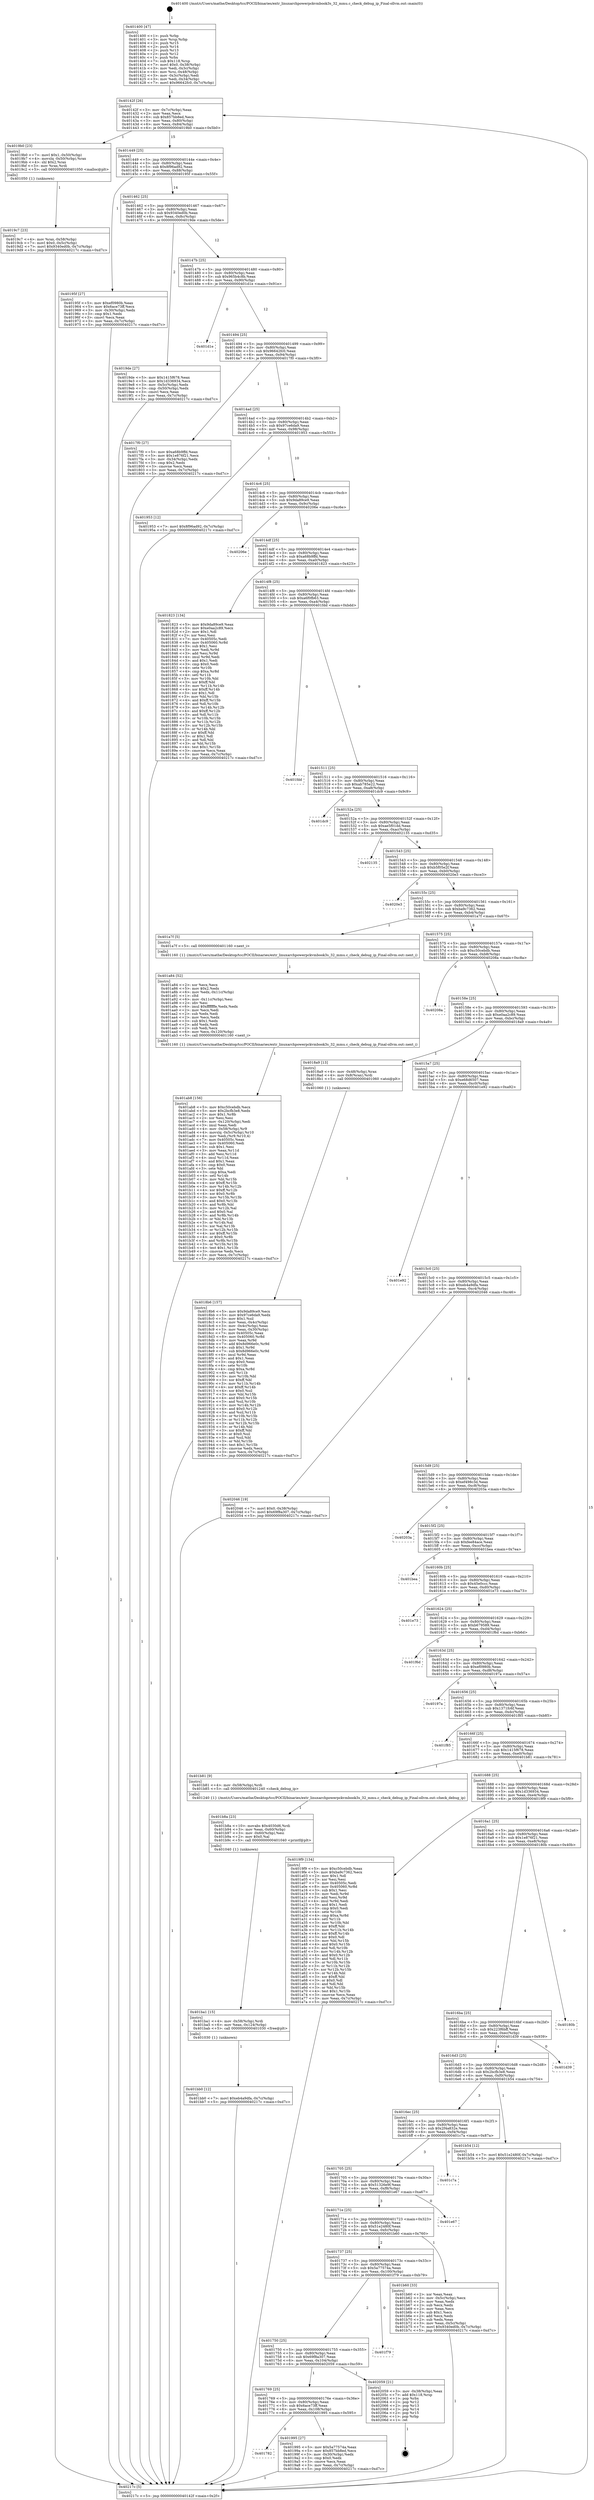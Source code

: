 digraph "0x401400" {
  label = "0x401400 (/mnt/c/Users/mathe/Desktop/tcc/POCII/binaries/extr_linuxarchpowerpckvmbook3s_32_mmu.c_check_debug_ip_Final-ollvm.out::main(0))"
  labelloc = "t"
  node[shape=record]

  Entry [label="",width=0.3,height=0.3,shape=circle,fillcolor=black,style=filled]
  "0x40142f" [label="{
     0x40142f [26]\l
     | [instrs]\l
     &nbsp;&nbsp;0x40142f \<+3\>: mov -0x7c(%rbp),%eax\l
     &nbsp;&nbsp;0x401432 \<+2\>: mov %eax,%ecx\l
     &nbsp;&nbsp;0x401434 \<+6\>: sub $0x857bb8ed,%ecx\l
     &nbsp;&nbsp;0x40143a \<+3\>: mov %eax,-0x80(%rbp)\l
     &nbsp;&nbsp;0x40143d \<+6\>: mov %ecx,-0x84(%rbp)\l
     &nbsp;&nbsp;0x401443 \<+6\>: je 00000000004019b0 \<main+0x5b0\>\l
  }"]
  "0x4019b0" [label="{
     0x4019b0 [23]\l
     | [instrs]\l
     &nbsp;&nbsp;0x4019b0 \<+7\>: movl $0x1,-0x50(%rbp)\l
     &nbsp;&nbsp;0x4019b7 \<+4\>: movslq -0x50(%rbp),%rax\l
     &nbsp;&nbsp;0x4019bb \<+4\>: shl $0x2,%rax\l
     &nbsp;&nbsp;0x4019bf \<+3\>: mov %rax,%rdi\l
     &nbsp;&nbsp;0x4019c2 \<+5\>: call 0000000000401050 \<malloc@plt\>\l
     | [calls]\l
     &nbsp;&nbsp;0x401050 \{1\} (unknown)\l
  }"]
  "0x401449" [label="{
     0x401449 [25]\l
     | [instrs]\l
     &nbsp;&nbsp;0x401449 \<+5\>: jmp 000000000040144e \<main+0x4e\>\l
     &nbsp;&nbsp;0x40144e \<+3\>: mov -0x80(%rbp),%eax\l
     &nbsp;&nbsp;0x401451 \<+5\>: sub $0x8f96ad92,%eax\l
     &nbsp;&nbsp;0x401456 \<+6\>: mov %eax,-0x88(%rbp)\l
     &nbsp;&nbsp;0x40145c \<+6\>: je 000000000040195f \<main+0x55f\>\l
  }"]
  Exit [label="",width=0.3,height=0.3,shape=circle,fillcolor=black,style=filled,peripheries=2]
  "0x40195f" [label="{
     0x40195f [27]\l
     | [instrs]\l
     &nbsp;&nbsp;0x40195f \<+5\>: mov $0xef0980b,%eax\l
     &nbsp;&nbsp;0x401964 \<+5\>: mov $0x6ace73ff,%ecx\l
     &nbsp;&nbsp;0x401969 \<+3\>: mov -0x30(%rbp),%edx\l
     &nbsp;&nbsp;0x40196c \<+3\>: cmp $0x1,%edx\l
     &nbsp;&nbsp;0x40196f \<+3\>: cmovl %ecx,%eax\l
     &nbsp;&nbsp;0x401972 \<+3\>: mov %eax,-0x7c(%rbp)\l
     &nbsp;&nbsp;0x401975 \<+5\>: jmp 000000000040217c \<main+0xd7c\>\l
  }"]
  "0x401462" [label="{
     0x401462 [25]\l
     | [instrs]\l
     &nbsp;&nbsp;0x401462 \<+5\>: jmp 0000000000401467 \<main+0x67\>\l
     &nbsp;&nbsp;0x401467 \<+3\>: mov -0x80(%rbp),%eax\l
     &nbsp;&nbsp;0x40146a \<+5\>: sub $0x9340ed0b,%eax\l
     &nbsp;&nbsp;0x40146f \<+6\>: mov %eax,-0x8c(%rbp)\l
     &nbsp;&nbsp;0x401475 \<+6\>: je 00000000004019de \<main+0x5de\>\l
  }"]
  "0x401bb0" [label="{
     0x401bb0 [12]\l
     | [instrs]\l
     &nbsp;&nbsp;0x401bb0 \<+7\>: movl $0xeb4a9dfa,-0x7c(%rbp)\l
     &nbsp;&nbsp;0x401bb7 \<+5\>: jmp 000000000040217c \<main+0xd7c\>\l
  }"]
  "0x4019de" [label="{
     0x4019de [27]\l
     | [instrs]\l
     &nbsp;&nbsp;0x4019de \<+5\>: mov $0x1415f678,%eax\l
     &nbsp;&nbsp;0x4019e3 \<+5\>: mov $0x1d336934,%ecx\l
     &nbsp;&nbsp;0x4019e8 \<+3\>: mov -0x5c(%rbp),%edx\l
     &nbsp;&nbsp;0x4019eb \<+3\>: cmp -0x50(%rbp),%edx\l
     &nbsp;&nbsp;0x4019ee \<+3\>: cmovl %ecx,%eax\l
     &nbsp;&nbsp;0x4019f1 \<+3\>: mov %eax,-0x7c(%rbp)\l
     &nbsp;&nbsp;0x4019f4 \<+5\>: jmp 000000000040217c \<main+0xd7c\>\l
  }"]
  "0x40147b" [label="{
     0x40147b [25]\l
     | [instrs]\l
     &nbsp;&nbsp;0x40147b \<+5\>: jmp 0000000000401480 \<main+0x80\>\l
     &nbsp;&nbsp;0x401480 \<+3\>: mov -0x80(%rbp),%eax\l
     &nbsp;&nbsp;0x401483 \<+5\>: sub $0x965b4c8b,%eax\l
     &nbsp;&nbsp;0x401488 \<+6\>: mov %eax,-0x90(%rbp)\l
     &nbsp;&nbsp;0x40148e \<+6\>: je 0000000000401d1e \<main+0x91e\>\l
  }"]
  "0x401ba1" [label="{
     0x401ba1 [15]\l
     | [instrs]\l
     &nbsp;&nbsp;0x401ba1 \<+4\>: mov -0x58(%rbp),%rdi\l
     &nbsp;&nbsp;0x401ba5 \<+6\>: mov %eax,-0x124(%rbp)\l
     &nbsp;&nbsp;0x401bab \<+5\>: call 0000000000401030 \<free@plt\>\l
     | [calls]\l
     &nbsp;&nbsp;0x401030 \{1\} (unknown)\l
  }"]
  "0x401d1e" [label="{
     0x401d1e\l
  }", style=dashed]
  "0x401494" [label="{
     0x401494 [25]\l
     | [instrs]\l
     &nbsp;&nbsp;0x401494 \<+5\>: jmp 0000000000401499 \<main+0x99\>\l
     &nbsp;&nbsp;0x401499 \<+3\>: mov -0x80(%rbp),%eax\l
     &nbsp;&nbsp;0x40149c \<+5\>: sub $0x96642fc0,%eax\l
     &nbsp;&nbsp;0x4014a1 \<+6\>: mov %eax,-0x94(%rbp)\l
     &nbsp;&nbsp;0x4014a7 \<+6\>: je 00000000004017f0 \<main+0x3f0\>\l
  }"]
  "0x401b8a" [label="{
     0x401b8a [23]\l
     | [instrs]\l
     &nbsp;&nbsp;0x401b8a \<+10\>: movabs $0x4030d6,%rdi\l
     &nbsp;&nbsp;0x401b94 \<+3\>: mov %eax,-0x60(%rbp)\l
     &nbsp;&nbsp;0x401b97 \<+3\>: mov -0x60(%rbp),%esi\l
     &nbsp;&nbsp;0x401b9a \<+2\>: mov $0x0,%al\l
     &nbsp;&nbsp;0x401b9c \<+5\>: call 0000000000401040 \<printf@plt\>\l
     | [calls]\l
     &nbsp;&nbsp;0x401040 \{1\} (unknown)\l
  }"]
  "0x4017f0" [label="{
     0x4017f0 [27]\l
     | [instrs]\l
     &nbsp;&nbsp;0x4017f0 \<+5\>: mov $0xa68b9ffd,%eax\l
     &nbsp;&nbsp;0x4017f5 \<+5\>: mov $0x1e876f21,%ecx\l
     &nbsp;&nbsp;0x4017fa \<+3\>: mov -0x34(%rbp),%edx\l
     &nbsp;&nbsp;0x4017fd \<+3\>: cmp $0x2,%edx\l
     &nbsp;&nbsp;0x401800 \<+3\>: cmovne %ecx,%eax\l
     &nbsp;&nbsp;0x401803 \<+3\>: mov %eax,-0x7c(%rbp)\l
     &nbsp;&nbsp;0x401806 \<+5\>: jmp 000000000040217c \<main+0xd7c\>\l
  }"]
  "0x4014ad" [label="{
     0x4014ad [25]\l
     | [instrs]\l
     &nbsp;&nbsp;0x4014ad \<+5\>: jmp 00000000004014b2 \<main+0xb2\>\l
     &nbsp;&nbsp;0x4014b2 \<+3\>: mov -0x80(%rbp),%eax\l
     &nbsp;&nbsp;0x4014b5 \<+5\>: sub $0x97ce6da9,%eax\l
     &nbsp;&nbsp;0x4014ba \<+6\>: mov %eax,-0x98(%rbp)\l
     &nbsp;&nbsp;0x4014c0 \<+6\>: je 0000000000401953 \<main+0x553\>\l
  }"]
  "0x40217c" [label="{
     0x40217c [5]\l
     | [instrs]\l
     &nbsp;&nbsp;0x40217c \<+5\>: jmp 000000000040142f \<main+0x2f\>\l
  }"]
  "0x401400" [label="{
     0x401400 [47]\l
     | [instrs]\l
     &nbsp;&nbsp;0x401400 \<+1\>: push %rbp\l
     &nbsp;&nbsp;0x401401 \<+3\>: mov %rsp,%rbp\l
     &nbsp;&nbsp;0x401404 \<+2\>: push %r15\l
     &nbsp;&nbsp;0x401406 \<+2\>: push %r14\l
     &nbsp;&nbsp;0x401408 \<+2\>: push %r13\l
     &nbsp;&nbsp;0x40140a \<+2\>: push %r12\l
     &nbsp;&nbsp;0x40140c \<+1\>: push %rbx\l
     &nbsp;&nbsp;0x40140d \<+7\>: sub $0x118,%rsp\l
     &nbsp;&nbsp;0x401414 \<+7\>: movl $0x0,-0x38(%rbp)\l
     &nbsp;&nbsp;0x40141b \<+3\>: mov %edi,-0x3c(%rbp)\l
     &nbsp;&nbsp;0x40141e \<+4\>: mov %rsi,-0x48(%rbp)\l
     &nbsp;&nbsp;0x401422 \<+3\>: mov -0x3c(%rbp),%edi\l
     &nbsp;&nbsp;0x401425 \<+3\>: mov %edi,-0x34(%rbp)\l
     &nbsp;&nbsp;0x401428 \<+7\>: movl $0x96642fc0,-0x7c(%rbp)\l
  }"]
  "0x401ab8" [label="{
     0x401ab8 [156]\l
     | [instrs]\l
     &nbsp;&nbsp;0x401ab8 \<+5\>: mov $0xc50cebdb,%ecx\l
     &nbsp;&nbsp;0x401abd \<+5\>: mov $0x2bcfb3e8,%edx\l
     &nbsp;&nbsp;0x401ac2 \<+3\>: mov $0x1,%r8b\l
     &nbsp;&nbsp;0x401ac5 \<+2\>: xor %esi,%esi\l
     &nbsp;&nbsp;0x401ac7 \<+6\>: mov -0x120(%rbp),%edi\l
     &nbsp;&nbsp;0x401acd \<+3\>: imul %eax,%edi\l
     &nbsp;&nbsp;0x401ad0 \<+4\>: mov -0x58(%rbp),%r9\l
     &nbsp;&nbsp;0x401ad4 \<+4\>: movslq -0x5c(%rbp),%r10\l
     &nbsp;&nbsp;0x401ad8 \<+4\>: mov %edi,(%r9,%r10,4)\l
     &nbsp;&nbsp;0x401adc \<+7\>: mov 0x40505c,%eax\l
     &nbsp;&nbsp;0x401ae3 \<+7\>: mov 0x405060,%edi\l
     &nbsp;&nbsp;0x401aea \<+3\>: sub $0x1,%esi\l
     &nbsp;&nbsp;0x401aed \<+3\>: mov %eax,%r11d\l
     &nbsp;&nbsp;0x401af0 \<+3\>: add %esi,%r11d\l
     &nbsp;&nbsp;0x401af3 \<+4\>: imul %r11d,%eax\l
     &nbsp;&nbsp;0x401af7 \<+3\>: and $0x1,%eax\l
     &nbsp;&nbsp;0x401afa \<+3\>: cmp $0x0,%eax\l
     &nbsp;&nbsp;0x401afd \<+3\>: sete %bl\l
     &nbsp;&nbsp;0x401b00 \<+3\>: cmp $0xa,%edi\l
     &nbsp;&nbsp;0x401b03 \<+4\>: setl %r14b\l
     &nbsp;&nbsp;0x401b07 \<+3\>: mov %bl,%r15b\l
     &nbsp;&nbsp;0x401b0a \<+4\>: xor $0xff,%r15b\l
     &nbsp;&nbsp;0x401b0e \<+3\>: mov %r14b,%r12b\l
     &nbsp;&nbsp;0x401b11 \<+4\>: xor $0xff,%r12b\l
     &nbsp;&nbsp;0x401b15 \<+4\>: xor $0x0,%r8b\l
     &nbsp;&nbsp;0x401b19 \<+3\>: mov %r15b,%r13b\l
     &nbsp;&nbsp;0x401b1c \<+4\>: and $0x0,%r13b\l
     &nbsp;&nbsp;0x401b20 \<+3\>: and %r8b,%bl\l
     &nbsp;&nbsp;0x401b23 \<+3\>: mov %r12b,%al\l
     &nbsp;&nbsp;0x401b26 \<+2\>: and $0x0,%al\l
     &nbsp;&nbsp;0x401b28 \<+3\>: and %r8b,%r14b\l
     &nbsp;&nbsp;0x401b2b \<+3\>: or %bl,%r13b\l
     &nbsp;&nbsp;0x401b2e \<+3\>: or %r14b,%al\l
     &nbsp;&nbsp;0x401b31 \<+3\>: xor %al,%r13b\l
     &nbsp;&nbsp;0x401b34 \<+3\>: or %r12b,%r15b\l
     &nbsp;&nbsp;0x401b37 \<+4\>: xor $0xff,%r15b\l
     &nbsp;&nbsp;0x401b3b \<+4\>: or $0x0,%r8b\l
     &nbsp;&nbsp;0x401b3f \<+3\>: and %r8b,%r15b\l
     &nbsp;&nbsp;0x401b42 \<+3\>: or %r15b,%r13b\l
     &nbsp;&nbsp;0x401b45 \<+4\>: test $0x1,%r13b\l
     &nbsp;&nbsp;0x401b49 \<+3\>: cmovne %edx,%ecx\l
     &nbsp;&nbsp;0x401b4c \<+3\>: mov %ecx,-0x7c(%rbp)\l
     &nbsp;&nbsp;0x401b4f \<+5\>: jmp 000000000040217c \<main+0xd7c\>\l
  }"]
  "0x401953" [label="{
     0x401953 [12]\l
     | [instrs]\l
     &nbsp;&nbsp;0x401953 \<+7\>: movl $0x8f96ad92,-0x7c(%rbp)\l
     &nbsp;&nbsp;0x40195a \<+5\>: jmp 000000000040217c \<main+0xd7c\>\l
  }"]
  "0x4014c6" [label="{
     0x4014c6 [25]\l
     | [instrs]\l
     &nbsp;&nbsp;0x4014c6 \<+5\>: jmp 00000000004014cb \<main+0xcb\>\l
     &nbsp;&nbsp;0x4014cb \<+3\>: mov -0x80(%rbp),%eax\l
     &nbsp;&nbsp;0x4014ce \<+5\>: sub $0x9da89ce9,%eax\l
     &nbsp;&nbsp;0x4014d3 \<+6\>: mov %eax,-0x9c(%rbp)\l
     &nbsp;&nbsp;0x4014d9 \<+6\>: je 000000000040206e \<main+0xc6e\>\l
  }"]
  "0x401a84" [label="{
     0x401a84 [52]\l
     | [instrs]\l
     &nbsp;&nbsp;0x401a84 \<+2\>: xor %ecx,%ecx\l
     &nbsp;&nbsp;0x401a86 \<+5\>: mov $0x2,%edx\l
     &nbsp;&nbsp;0x401a8b \<+6\>: mov %edx,-0x11c(%rbp)\l
     &nbsp;&nbsp;0x401a91 \<+1\>: cltd\l
     &nbsp;&nbsp;0x401a92 \<+6\>: mov -0x11c(%rbp),%esi\l
     &nbsp;&nbsp;0x401a98 \<+2\>: idiv %esi\l
     &nbsp;&nbsp;0x401a9a \<+6\>: imul $0xfffffffe,%edx,%edx\l
     &nbsp;&nbsp;0x401aa0 \<+2\>: mov %ecx,%edi\l
     &nbsp;&nbsp;0x401aa2 \<+2\>: sub %edx,%edi\l
     &nbsp;&nbsp;0x401aa4 \<+2\>: mov %ecx,%edx\l
     &nbsp;&nbsp;0x401aa6 \<+3\>: sub $0x1,%edx\l
     &nbsp;&nbsp;0x401aa9 \<+2\>: add %edx,%edi\l
     &nbsp;&nbsp;0x401aab \<+2\>: sub %edi,%ecx\l
     &nbsp;&nbsp;0x401aad \<+6\>: mov %ecx,-0x120(%rbp)\l
     &nbsp;&nbsp;0x401ab3 \<+5\>: call 0000000000401160 \<next_i\>\l
     | [calls]\l
     &nbsp;&nbsp;0x401160 \{1\} (/mnt/c/Users/mathe/Desktop/tcc/POCII/binaries/extr_linuxarchpowerpckvmbook3s_32_mmu.c_check_debug_ip_Final-ollvm.out::next_i)\l
  }"]
  "0x40206e" [label="{
     0x40206e\l
  }", style=dashed]
  "0x4014df" [label="{
     0x4014df [25]\l
     | [instrs]\l
     &nbsp;&nbsp;0x4014df \<+5\>: jmp 00000000004014e4 \<main+0xe4\>\l
     &nbsp;&nbsp;0x4014e4 \<+3\>: mov -0x80(%rbp),%eax\l
     &nbsp;&nbsp;0x4014e7 \<+5\>: sub $0xa68b9ffd,%eax\l
     &nbsp;&nbsp;0x4014ec \<+6\>: mov %eax,-0xa0(%rbp)\l
     &nbsp;&nbsp;0x4014f2 \<+6\>: je 0000000000401823 \<main+0x423\>\l
  }"]
  "0x4019c7" [label="{
     0x4019c7 [23]\l
     | [instrs]\l
     &nbsp;&nbsp;0x4019c7 \<+4\>: mov %rax,-0x58(%rbp)\l
     &nbsp;&nbsp;0x4019cb \<+7\>: movl $0x0,-0x5c(%rbp)\l
     &nbsp;&nbsp;0x4019d2 \<+7\>: movl $0x9340ed0b,-0x7c(%rbp)\l
     &nbsp;&nbsp;0x4019d9 \<+5\>: jmp 000000000040217c \<main+0xd7c\>\l
  }"]
  "0x401823" [label="{
     0x401823 [134]\l
     | [instrs]\l
     &nbsp;&nbsp;0x401823 \<+5\>: mov $0x9da89ce9,%eax\l
     &nbsp;&nbsp;0x401828 \<+5\>: mov $0xe0aa2c89,%ecx\l
     &nbsp;&nbsp;0x40182d \<+2\>: mov $0x1,%dl\l
     &nbsp;&nbsp;0x40182f \<+2\>: xor %esi,%esi\l
     &nbsp;&nbsp;0x401831 \<+7\>: mov 0x40505c,%edi\l
     &nbsp;&nbsp;0x401838 \<+8\>: mov 0x405060,%r8d\l
     &nbsp;&nbsp;0x401840 \<+3\>: sub $0x1,%esi\l
     &nbsp;&nbsp;0x401843 \<+3\>: mov %edi,%r9d\l
     &nbsp;&nbsp;0x401846 \<+3\>: add %esi,%r9d\l
     &nbsp;&nbsp;0x401849 \<+4\>: imul %r9d,%edi\l
     &nbsp;&nbsp;0x40184d \<+3\>: and $0x1,%edi\l
     &nbsp;&nbsp;0x401850 \<+3\>: cmp $0x0,%edi\l
     &nbsp;&nbsp;0x401853 \<+4\>: sete %r10b\l
     &nbsp;&nbsp;0x401857 \<+4\>: cmp $0xa,%r8d\l
     &nbsp;&nbsp;0x40185b \<+4\>: setl %r11b\l
     &nbsp;&nbsp;0x40185f \<+3\>: mov %r10b,%bl\l
     &nbsp;&nbsp;0x401862 \<+3\>: xor $0xff,%bl\l
     &nbsp;&nbsp;0x401865 \<+3\>: mov %r11b,%r14b\l
     &nbsp;&nbsp;0x401868 \<+4\>: xor $0xff,%r14b\l
     &nbsp;&nbsp;0x40186c \<+3\>: xor $0x1,%dl\l
     &nbsp;&nbsp;0x40186f \<+3\>: mov %bl,%r15b\l
     &nbsp;&nbsp;0x401872 \<+4\>: and $0xff,%r15b\l
     &nbsp;&nbsp;0x401876 \<+3\>: and %dl,%r10b\l
     &nbsp;&nbsp;0x401879 \<+3\>: mov %r14b,%r12b\l
     &nbsp;&nbsp;0x40187c \<+4\>: and $0xff,%r12b\l
     &nbsp;&nbsp;0x401880 \<+3\>: and %dl,%r11b\l
     &nbsp;&nbsp;0x401883 \<+3\>: or %r10b,%r15b\l
     &nbsp;&nbsp;0x401886 \<+3\>: or %r11b,%r12b\l
     &nbsp;&nbsp;0x401889 \<+3\>: xor %r12b,%r15b\l
     &nbsp;&nbsp;0x40188c \<+3\>: or %r14b,%bl\l
     &nbsp;&nbsp;0x40188f \<+3\>: xor $0xff,%bl\l
     &nbsp;&nbsp;0x401892 \<+3\>: or $0x1,%dl\l
     &nbsp;&nbsp;0x401895 \<+2\>: and %dl,%bl\l
     &nbsp;&nbsp;0x401897 \<+3\>: or %bl,%r15b\l
     &nbsp;&nbsp;0x40189a \<+4\>: test $0x1,%r15b\l
     &nbsp;&nbsp;0x40189e \<+3\>: cmovne %ecx,%eax\l
     &nbsp;&nbsp;0x4018a1 \<+3\>: mov %eax,-0x7c(%rbp)\l
     &nbsp;&nbsp;0x4018a4 \<+5\>: jmp 000000000040217c \<main+0xd7c\>\l
  }"]
  "0x4014f8" [label="{
     0x4014f8 [25]\l
     | [instrs]\l
     &nbsp;&nbsp;0x4014f8 \<+5\>: jmp 00000000004014fd \<main+0xfd\>\l
     &nbsp;&nbsp;0x4014fd \<+3\>: mov -0x80(%rbp),%eax\l
     &nbsp;&nbsp;0x401500 \<+5\>: sub $0xa6f0fb63,%eax\l
     &nbsp;&nbsp;0x401505 \<+6\>: mov %eax,-0xa4(%rbp)\l
     &nbsp;&nbsp;0x40150b \<+6\>: je 0000000000401fdd \<main+0xbdd\>\l
  }"]
  "0x401782" [label="{
     0x401782\l
  }", style=dashed]
  "0x401fdd" [label="{
     0x401fdd\l
  }", style=dashed]
  "0x401511" [label="{
     0x401511 [25]\l
     | [instrs]\l
     &nbsp;&nbsp;0x401511 \<+5\>: jmp 0000000000401516 \<main+0x116\>\l
     &nbsp;&nbsp;0x401516 \<+3\>: mov -0x80(%rbp),%eax\l
     &nbsp;&nbsp;0x401519 \<+5\>: sub $0xab785e22,%eax\l
     &nbsp;&nbsp;0x40151e \<+6\>: mov %eax,-0xa8(%rbp)\l
     &nbsp;&nbsp;0x401524 \<+6\>: je 0000000000401dc9 \<main+0x9c9\>\l
  }"]
  "0x401995" [label="{
     0x401995 [27]\l
     | [instrs]\l
     &nbsp;&nbsp;0x401995 \<+5\>: mov $0x5a77574a,%eax\l
     &nbsp;&nbsp;0x40199a \<+5\>: mov $0x857bb8ed,%ecx\l
     &nbsp;&nbsp;0x40199f \<+3\>: mov -0x30(%rbp),%edx\l
     &nbsp;&nbsp;0x4019a2 \<+3\>: cmp $0x0,%edx\l
     &nbsp;&nbsp;0x4019a5 \<+3\>: cmove %ecx,%eax\l
     &nbsp;&nbsp;0x4019a8 \<+3\>: mov %eax,-0x7c(%rbp)\l
     &nbsp;&nbsp;0x4019ab \<+5\>: jmp 000000000040217c \<main+0xd7c\>\l
  }"]
  "0x401dc9" [label="{
     0x401dc9\l
  }", style=dashed]
  "0x40152a" [label="{
     0x40152a [25]\l
     | [instrs]\l
     &nbsp;&nbsp;0x40152a \<+5\>: jmp 000000000040152f \<main+0x12f\>\l
     &nbsp;&nbsp;0x40152f \<+3\>: mov -0x80(%rbp),%eax\l
     &nbsp;&nbsp;0x401532 \<+5\>: sub $0xae5f01dd,%eax\l
     &nbsp;&nbsp;0x401537 \<+6\>: mov %eax,-0xac(%rbp)\l
     &nbsp;&nbsp;0x40153d \<+6\>: je 0000000000402135 \<main+0xd35\>\l
  }"]
  "0x401769" [label="{
     0x401769 [25]\l
     | [instrs]\l
     &nbsp;&nbsp;0x401769 \<+5\>: jmp 000000000040176e \<main+0x36e\>\l
     &nbsp;&nbsp;0x40176e \<+3\>: mov -0x80(%rbp),%eax\l
     &nbsp;&nbsp;0x401771 \<+5\>: sub $0x6ace73ff,%eax\l
     &nbsp;&nbsp;0x401776 \<+6\>: mov %eax,-0x108(%rbp)\l
     &nbsp;&nbsp;0x40177c \<+6\>: je 0000000000401995 \<main+0x595\>\l
  }"]
  "0x402135" [label="{
     0x402135\l
  }", style=dashed]
  "0x401543" [label="{
     0x401543 [25]\l
     | [instrs]\l
     &nbsp;&nbsp;0x401543 \<+5\>: jmp 0000000000401548 \<main+0x148\>\l
     &nbsp;&nbsp;0x401548 \<+3\>: mov -0x80(%rbp),%eax\l
     &nbsp;&nbsp;0x40154b \<+5\>: sub $0xb5f05e2f,%eax\l
     &nbsp;&nbsp;0x401550 \<+6\>: mov %eax,-0xb0(%rbp)\l
     &nbsp;&nbsp;0x401556 \<+6\>: je 00000000004020e3 \<main+0xce3\>\l
  }"]
  "0x402059" [label="{
     0x402059 [21]\l
     | [instrs]\l
     &nbsp;&nbsp;0x402059 \<+3\>: mov -0x38(%rbp),%eax\l
     &nbsp;&nbsp;0x40205c \<+7\>: add $0x118,%rsp\l
     &nbsp;&nbsp;0x402063 \<+1\>: pop %rbx\l
     &nbsp;&nbsp;0x402064 \<+2\>: pop %r12\l
     &nbsp;&nbsp;0x402066 \<+2\>: pop %r13\l
     &nbsp;&nbsp;0x402068 \<+2\>: pop %r14\l
     &nbsp;&nbsp;0x40206a \<+2\>: pop %r15\l
     &nbsp;&nbsp;0x40206c \<+1\>: pop %rbp\l
     &nbsp;&nbsp;0x40206d \<+1\>: ret\l
  }"]
  "0x4020e3" [label="{
     0x4020e3\l
  }", style=dashed]
  "0x40155c" [label="{
     0x40155c [25]\l
     | [instrs]\l
     &nbsp;&nbsp;0x40155c \<+5\>: jmp 0000000000401561 \<main+0x161\>\l
     &nbsp;&nbsp;0x401561 \<+3\>: mov -0x80(%rbp),%eax\l
     &nbsp;&nbsp;0x401564 \<+5\>: sub $0xba9c7362,%eax\l
     &nbsp;&nbsp;0x401569 \<+6\>: mov %eax,-0xb4(%rbp)\l
     &nbsp;&nbsp;0x40156f \<+6\>: je 0000000000401a7f \<main+0x67f\>\l
  }"]
  "0x401750" [label="{
     0x401750 [25]\l
     | [instrs]\l
     &nbsp;&nbsp;0x401750 \<+5\>: jmp 0000000000401755 \<main+0x355\>\l
     &nbsp;&nbsp;0x401755 \<+3\>: mov -0x80(%rbp),%eax\l
     &nbsp;&nbsp;0x401758 \<+5\>: sub $0x69f8a307,%eax\l
     &nbsp;&nbsp;0x40175d \<+6\>: mov %eax,-0x104(%rbp)\l
     &nbsp;&nbsp;0x401763 \<+6\>: je 0000000000402059 \<main+0xc59\>\l
  }"]
  "0x401a7f" [label="{
     0x401a7f [5]\l
     | [instrs]\l
     &nbsp;&nbsp;0x401a7f \<+5\>: call 0000000000401160 \<next_i\>\l
     | [calls]\l
     &nbsp;&nbsp;0x401160 \{1\} (/mnt/c/Users/mathe/Desktop/tcc/POCII/binaries/extr_linuxarchpowerpckvmbook3s_32_mmu.c_check_debug_ip_Final-ollvm.out::next_i)\l
  }"]
  "0x401575" [label="{
     0x401575 [25]\l
     | [instrs]\l
     &nbsp;&nbsp;0x401575 \<+5\>: jmp 000000000040157a \<main+0x17a\>\l
     &nbsp;&nbsp;0x40157a \<+3\>: mov -0x80(%rbp),%eax\l
     &nbsp;&nbsp;0x40157d \<+5\>: sub $0xc50cebdb,%eax\l
     &nbsp;&nbsp;0x401582 \<+6\>: mov %eax,-0xb8(%rbp)\l
     &nbsp;&nbsp;0x401588 \<+6\>: je 000000000040208a \<main+0xc8a\>\l
  }"]
  "0x401f79" [label="{
     0x401f79\l
  }", style=dashed]
  "0x40208a" [label="{
     0x40208a\l
  }", style=dashed]
  "0x40158e" [label="{
     0x40158e [25]\l
     | [instrs]\l
     &nbsp;&nbsp;0x40158e \<+5\>: jmp 0000000000401593 \<main+0x193\>\l
     &nbsp;&nbsp;0x401593 \<+3\>: mov -0x80(%rbp),%eax\l
     &nbsp;&nbsp;0x401596 \<+5\>: sub $0xe0aa2c89,%eax\l
     &nbsp;&nbsp;0x40159b \<+6\>: mov %eax,-0xbc(%rbp)\l
     &nbsp;&nbsp;0x4015a1 \<+6\>: je 00000000004018a9 \<main+0x4a9\>\l
  }"]
  "0x401737" [label="{
     0x401737 [25]\l
     | [instrs]\l
     &nbsp;&nbsp;0x401737 \<+5\>: jmp 000000000040173c \<main+0x33c\>\l
     &nbsp;&nbsp;0x40173c \<+3\>: mov -0x80(%rbp),%eax\l
     &nbsp;&nbsp;0x40173f \<+5\>: sub $0x5a77574a,%eax\l
     &nbsp;&nbsp;0x401744 \<+6\>: mov %eax,-0x100(%rbp)\l
     &nbsp;&nbsp;0x40174a \<+6\>: je 0000000000401f79 \<main+0xb79\>\l
  }"]
  "0x4018a9" [label="{
     0x4018a9 [13]\l
     | [instrs]\l
     &nbsp;&nbsp;0x4018a9 \<+4\>: mov -0x48(%rbp),%rax\l
     &nbsp;&nbsp;0x4018ad \<+4\>: mov 0x8(%rax),%rdi\l
     &nbsp;&nbsp;0x4018b1 \<+5\>: call 0000000000401060 \<atoi@plt\>\l
     | [calls]\l
     &nbsp;&nbsp;0x401060 \{1\} (unknown)\l
  }"]
  "0x4015a7" [label="{
     0x4015a7 [25]\l
     | [instrs]\l
     &nbsp;&nbsp;0x4015a7 \<+5\>: jmp 00000000004015ac \<main+0x1ac\>\l
     &nbsp;&nbsp;0x4015ac \<+3\>: mov -0x80(%rbp),%eax\l
     &nbsp;&nbsp;0x4015af \<+5\>: sub $0xe68d6507,%eax\l
     &nbsp;&nbsp;0x4015b4 \<+6\>: mov %eax,-0xc0(%rbp)\l
     &nbsp;&nbsp;0x4015ba \<+6\>: je 0000000000401e92 \<main+0xa92\>\l
  }"]
  "0x4018b6" [label="{
     0x4018b6 [157]\l
     | [instrs]\l
     &nbsp;&nbsp;0x4018b6 \<+5\>: mov $0x9da89ce9,%ecx\l
     &nbsp;&nbsp;0x4018bb \<+5\>: mov $0x97ce6da9,%edx\l
     &nbsp;&nbsp;0x4018c0 \<+3\>: mov $0x1,%sil\l
     &nbsp;&nbsp;0x4018c3 \<+3\>: mov %eax,-0x4c(%rbp)\l
     &nbsp;&nbsp;0x4018c6 \<+3\>: mov -0x4c(%rbp),%eax\l
     &nbsp;&nbsp;0x4018c9 \<+3\>: mov %eax,-0x30(%rbp)\l
     &nbsp;&nbsp;0x4018cc \<+7\>: mov 0x40505c,%eax\l
     &nbsp;&nbsp;0x4018d3 \<+8\>: mov 0x405060,%r8d\l
     &nbsp;&nbsp;0x4018db \<+3\>: mov %eax,%r9d\l
     &nbsp;&nbsp;0x4018de \<+7\>: add $0x8d966e0c,%r9d\l
     &nbsp;&nbsp;0x4018e5 \<+4\>: sub $0x1,%r9d\l
     &nbsp;&nbsp;0x4018e9 \<+7\>: sub $0x8d966e0c,%r9d\l
     &nbsp;&nbsp;0x4018f0 \<+4\>: imul %r9d,%eax\l
     &nbsp;&nbsp;0x4018f4 \<+3\>: and $0x1,%eax\l
     &nbsp;&nbsp;0x4018f7 \<+3\>: cmp $0x0,%eax\l
     &nbsp;&nbsp;0x4018fa \<+4\>: sete %r10b\l
     &nbsp;&nbsp;0x4018fe \<+4\>: cmp $0xa,%r8d\l
     &nbsp;&nbsp;0x401902 \<+4\>: setl %r11b\l
     &nbsp;&nbsp;0x401906 \<+3\>: mov %r10b,%bl\l
     &nbsp;&nbsp;0x401909 \<+3\>: xor $0xff,%bl\l
     &nbsp;&nbsp;0x40190c \<+3\>: mov %r11b,%r14b\l
     &nbsp;&nbsp;0x40190f \<+4\>: xor $0xff,%r14b\l
     &nbsp;&nbsp;0x401913 \<+4\>: xor $0x0,%sil\l
     &nbsp;&nbsp;0x401917 \<+3\>: mov %bl,%r15b\l
     &nbsp;&nbsp;0x40191a \<+4\>: and $0x0,%r15b\l
     &nbsp;&nbsp;0x40191e \<+3\>: and %sil,%r10b\l
     &nbsp;&nbsp;0x401921 \<+3\>: mov %r14b,%r12b\l
     &nbsp;&nbsp;0x401924 \<+4\>: and $0x0,%r12b\l
     &nbsp;&nbsp;0x401928 \<+3\>: and %sil,%r11b\l
     &nbsp;&nbsp;0x40192b \<+3\>: or %r10b,%r15b\l
     &nbsp;&nbsp;0x40192e \<+3\>: or %r11b,%r12b\l
     &nbsp;&nbsp;0x401931 \<+3\>: xor %r12b,%r15b\l
     &nbsp;&nbsp;0x401934 \<+3\>: or %r14b,%bl\l
     &nbsp;&nbsp;0x401937 \<+3\>: xor $0xff,%bl\l
     &nbsp;&nbsp;0x40193a \<+4\>: or $0x0,%sil\l
     &nbsp;&nbsp;0x40193e \<+3\>: and %sil,%bl\l
     &nbsp;&nbsp;0x401941 \<+3\>: or %bl,%r15b\l
     &nbsp;&nbsp;0x401944 \<+4\>: test $0x1,%r15b\l
     &nbsp;&nbsp;0x401948 \<+3\>: cmovne %edx,%ecx\l
     &nbsp;&nbsp;0x40194b \<+3\>: mov %ecx,-0x7c(%rbp)\l
     &nbsp;&nbsp;0x40194e \<+5\>: jmp 000000000040217c \<main+0xd7c\>\l
  }"]
  "0x401b60" [label="{
     0x401b60 [33]\l
     | [instrs]\l
     &nbsp;&nbsp;0x401b60 \<+2\>: xor %eax,%eax\l
     &nbsp;&nbsp;0x401b62 \<+3\>: mov -0x5c(%rbp),%ecx\l
     &nbsp;&nbsp;0x401b65 \<+2\>: mov %eax,%edx\l
     &nbsp;&nbsp;0x401b67 \<+2\>: sub %ecx,%edx\l
     &nbsp;&nbsp;0x401b69 \<+2\>: mov %eax,%ecx\l
     &nbsp;&nbsp;0x401b6b \<+3\>: sub $0x1,%ecx\l
     &nbsp;&nbsp;0x401b6e \<+2\>: add %ecx,%edx\l
     &nbsp;&nbsp;0x401b70 \<+2\>: sub %edx,%eax\l
     &nbsp;&nbsp;0x401b72 \<+3\>: mov %eax,-0x5c(%rbp)\l
     &nbsp;&nbsp;0x401b75 \<+7\>: movl $0x9340ed0b,-0x7c(%rbp)\l
     &nbsp;&nbsp;0x401b7c \<+5\>: jmp 000000000040217c \<main+0xd7c\>\l
  }"]
  "0x401e92" [label="{
     0x401e92\l
  }", style=dashed]
  "0x4015c0" [label="{
     0x4015c0 [25]\l
     | [instrs]\l
     &nbsp;&nbsp;0x4015c0 \<+5\>: jmp 00000000004015c5 \<main+0x1c5\>\l
     &nbsp;&nbsp;0x4015c5 \<+3\>: mov -0x80(%rbp),%eax\l
     &nbsp;&nbsp;0x4015c8 \<+5\>: sub $0xeb4a9dfa,%eax\l
     &nbsp;&nbsp;0x4015cd \<+6\>: mov %eax,-0xc4(%rbp)\l
     &nbsp;&nbsp;0x4015d3 \<+6\>: je 0000000000402046 \<main+0xc46\>\l
  }"]
  "0x40171e" [label="{
     0x40171e [25]\l
     | [instrs]\l
     &nbsp;&nbsp;0x40171e \<+5\>: jmp 0000000000401723 \<main+0x323\>\l
     &nbsp;&nbsp;0x401723 \<+3\>: mov -0x80(%rbp),%eax\l
     &nbsp;&nbsp;0x401726 \<+5\>: sub $0x51e2480f,%eax\l
     &nbsp;&nbsp;0x40172b \<+6\>: mov %eax,-0xfc(%rbp)\l
     &nbsp;&nbsp;0x401731 \<+6\>: je 0000000000401b60 \<main+0x760\>\l
  }"]
  "0x402046" [label="{
     0x402046 [19]\l
     | [instrs]\l
     &nbsp;&nbsp;0x402046 \<+7\>: movl $0x0,-0x38(%rbp)\l
     &nbsp;&nbsp;0x40204d \<+7\>: movl $0x69f8a307,-0x7c(%rbp)\l
     &nbsp;&nbsp;0x402054 \<+5\>: jmp 000000000040217c \<main+0xd7c\>\l
  }"]
  "0x4015d9" [label="{
     0x4015d9 [25]\l
     | [instrs]\l
     &nbsp;&nbsp;0x4015d9 \<+5\>: jmp 00000000004015de \<main+0x1de\>\l
     &nbsp;&nbsp;0x4015de \<+3\>: mov -0x80(%rbp),%eax\l
     &nbsp;&nbsp;0x4015e1 \<+5\>: sub $0xef498c3d,%eax\l
     &nbsp;&nbsp;0x4015e6 \<+6\>: mov %eax,-0xc8(%rbp)\l
     &nbsp;&nbsp;0x4015ec \<+6\>: je 000000000040203a \<main+0xc3a\>\l
  }"]
  "0x401e67" [label="{
     0x401e67\l
  }", style=dashed]
  "0x40203a" [label="{
     0x40203a\l
  }", style=dashed]
  "0x4015f2" [label="{
     0x4015f2 [25]\l
     | [instrs]\l
     &nbsp;&nbsp;0x4015f2 \<+5\>: jmp 00000000004015f7 \<main+0x1f7\>\l
     &nbsp;&nbsp;0x4015f7 \<+3\>: mov -0x80(%rbp),%eax\l
     &nbsp;&nbsp;0x4015fa \<+5\>: sub $0xfee84ace,%eax\l
     &nbsp;&nbsp;0x4015ff \<+6\>: mov %eax,-0xcc(%rbp)\l
     &nbsp;&nbsp;0x401605 \<+6\>: je 0000000000401bea \<main+0x7ea\>\l
  }"]
  "0x401705" [label="{
     0x401705 [25]\l
     | [instrs]\l
     &nbsp;&nbsp;0x401705 \<+5\>: jmp 000000000040170a \<main+0x30a\>\l
     &nbsp;&nbsp;0x40170a \<+3\>: mov -0x80(%rbp),%eax\l
     &nbsp;&nbsp;0x40170d \<+5\>: sub $0x51326e9f,%eax\l
     &nbsp;&nbsp;0x401712 \<+6\>: mov %eax,-0xf8(%rbp)\l
     &nbsp;&nbsp;0x401718 \<+6\>: je 0000000000401e67 \<main+0xa67\>\l
  }"]
  "0x401bea" [label="{
     0x401bea\l
  }", style=dashed]
  "0x40160b" [label="{
     0x40160b [25]\l
     | [instrs]\l
     &nbsp;&nbsp;0x40160b \<+5\>: jmp 0000000000401610 \<main+0x210\>\l
     &nbsp;&nbsp;0x401610 \<+3\>: mov -0x80(%rbp),%eax\l
     &nbsp;&nbsp;0x401613 \<+5\>: sub $0x45e0ccc,%eax\l
     &nbsp;&nbsp;0x401618 \<+6\>: mov %eax,-0xd0(%rbp)\l
     &nbsp;&nbsp;0x40161e \<+6\>: je 0000000000401e73 \<main+0xa73\>\l
  }"]
  "0x401c7a" [label="{
     0x401c7a\l
  }", style=dashed]
  "0x401e73" [label="{
     0x401e73\l
  }", style=dashed]
  "0x401624" [label="{
     0x401624 [25]\l
     | [instrs]\l
     &nbsp;&nbsp;0x401624 \<+5\>: jmp 0000000000401629 \<main+0x229\>\l
     &nbsp;&nbsp;0x401629 \<+3\>: mov -0x80(%rbp),%eax\l
     &nbsp;&nbsp;0x40162c \<+5\>: sub $0xb679589,%eax\l
     &nbsp;&nbsp;0x401631 \<+6\>: mov %eax,-0xd4(%rbp)\l
     &nbsp;&nbsp;0x401637 \<+6\>: je 0000000000401f6d \<main+0xb6d\>\l
  }"]
  "0x4016ec" [label="{
     0x4016ec [25]\l
     | [instrs]\l
     &nbsp;&nbsp;0x4016ec \<+5\>: jmp 00000000004016f1 \<main+0x2f1\>\l
     &nbsp;&nbsp;0x4016f1 \<+3\>: mov -0x80(%rbp),%eax\l
     &nbsp;&nbsp;0x4016f4 \<+5\>: sub $0x2f4a832e,%eax\l
     &nbsp;&nbsp;0x4016f9 \<+6\>: mov %eax,-0xf4(%rbp)\l
     &nbsp;&nbsp;0x4016ff \<+6\>: je 0000000000401c7a \<main+0x87a\>\l
  }"]
  "0x401f6d" [label="{
     0x401f6d\l
  }", style=dashed]
  "0x40163d" [label="{
     0x40163d [25]\l
     | [instrs]\l
     &nbsp;&nbsp;0x40163d \<+5\>: jmp 0000000000401642 \<main+0x242\>\l
     &nbsp;&nbsp;0x401642 \<+3\>: mov -0x80(%rbp),%eax\l
     &nbsp;&nbsp;0x401645 \<+5\>: sub $0xef0980b,%eax\l
     &nbsp;&nbsp;0x40164a \<+6\>: mov %eax,-0xd8(%rbp)\l
     &nbsp;&nbsp;0x401650 \<+6\>: je 000000000040197a \<main+0x57a\>\l
  }"]
  "0x401b54" [label="{
     0x401b54 [12]\l
     | [instrs]\l
     &nbsp;&nbsp;0x401b54 \<+7\>: movl $0x51e2480f,-0x7c(%rbp)\l
     &nbsp;&nbsp;0x401b5b \<+5\>: jmp 000000000040217c \<main+0xd7c\>\l
  }"]
  "0x40197a" [label="{
     0x40197a\l
  }", style=dashed]
  "0x401656" [label="{
     0x401656 [25]\l
     | [instrs]\l
     &nbsp;&nbsp;0x401656 \<+5\>: jmp 000000000040165b \<main+0x25b\>\l
     &nbsp;&nbsp;0x40165b \<+3\>: mov -0x80(%rbp),%eax\l
     &nbsp;&nbsp;0x40165e \<+5\>: sub $0x1371fc6f,%eax\l
     &nbsp;&nbsp;0x401663 \<+6\>: mov %eax,-0xdc(%rbp)\l
     &nbsp;&nbsp;0x401669 \<+6\>: je 0000000000401f85 \<main+0xb85\>\l
  }"]
  "0x4016d3" [label="{
     0x4016d3 [25]\l
     | [instrs]\l
     &nbsp;&nbsp;0x4016d3 \<+5\>: jmp 00000000004016d8 \<main+0x2d8\>\l
     &nbsp;&nbsp;0x4016d8 \<+3\>: mov -0x80(%rbp),%eax\l
     &nbsp;&nbsp;0x4016db \<+5\>: sub $0x2bcfb3e8,%eax\l
     &nbsp;&nbsp;0x4016e0 \<+6\>: mov %eax,-0xf0(%rbp)\l
     &nbsp;&nbsp;0x4016e6 \<+6\>: je 0000000000401b54 \<main+0x754\>\l
  }"]
  "0x401f85" [label="{
     0x401f85\l
  }", style=dashed]
  "0x40166f" [label="{
     0x40166f [25]\l
     | [instrs]\l
     &nbsp;&nbsp;0x40166f \<+5\>: jmp 0000000000401674 \<main+0x274\>\l
     &nbsp;&nbsp;0x401674 \<+3\>: mov -0x80(%rbp),%eax\l
     &nbsp;&nbsp;0x401677 \<+5\>: sub $0x1415f678,%eax\l
     &nbsp;&nbsp;0x40167c \<+6\>: mov %eax,-0xe0(%rbp)\l
     &nbsp;&nbsp;0x401682 \<+6\>: je 0000000000401b81 \<main+0x781\>\l
  }"]
  "0x401d39" [label="{
     0x401d39\l
  }", style=dashed]
  "0x401b81" [label="{
     0x401b81 [9]\l
     | [instrs]\l
     &nbsp;&nbsp;0x401b81 \<+4\>: mov -0x58(%rbp),%rdi\l
     &nbsp;&nbsp;0x401b85 \<+5\>: call 0000000000401240 \<check_debug_ip\>\l
     | [calls]\l
     &nbsp;&nbsp;0x401240 \{1\} (/mnt/c/Users/mathe/Desktop/tcc/POCII/binaries/extr_linuxarchpowerpckvmbook3s_32_mmu.c_check_debug_ip_Final-ollvm.out::check_debug_ip)\l
  }"]
  "0x401688" [label="{
     0x401688 [25]\l
     | [instrs]\l
     &nbsp;&nbsp;0x401688 \<+5\>: jmp 000000000040168d \<main+0x28d\>\l
     &nbsp;&nbsp;0x40168d \<+3\>: mov -0x80(%rbp),%eax\l
     &nbsp;&nbsp;0x401690 \<+5\>: sub $0x1d336934,%eax\l
     &nbsp;&nbsp;0x401695 \<+6\>: mov %eax,-0xe4(%rbp)\l
     &nbsp;&nbsp;0x40169b \<+6\>: je 00000000004019f9 \<main+0x5f9\>\l
  }"]
  "0x4016ba" [label="{
     0x4016ba [25]\l
     | [instrs]\l
     &nbsp;&nbsp;0x4016ba \<+5\>: jmp 00000000004016bf \<main+0x2bf\>\l
     &nbsp;&nbsp;0x4016bf \<+3\>: mov -0x80(%rbp),%eax\l
     &nbsp;&nbsp;0x4016c2 \<+5\>: sub $0x223f6bff,%eax\l
     &nbsp;&nbsp;0x4016c7 \<+6\>: mov %eax,-0xec(%rbp)\l
     &nbsp;&nbsp;0x4016cd \<+6\>: je 0000000000401d39 \<main+0x939\>\l
  }"]
  "0x4019f9" [label="{
     0x4019f9 [134]\l
     | [instrs]\l
     &nbsp;&nbsp;0x4019f9 \<+5\>: mov $0xc50cebdb,%eax\l
     &nbsp;&nbsp;0x4019fe \<+5\>: mov $0xba9c7362,%ecx\l
     &nbsp;&nbsp;0x401a03 \<+2\>: mov $0x1,%dl\l
     &nbsp;&nbsp;0x401a05 \<+2\>: xor %esi,%esi\l
     &nbsp;&nbsp;0x401a07 \<+7\>: mov 0x40505c,%edi\l
     &nbsp;&nbsp;0x401a0e \<+8\>: mov 0x405060,%r8d\l
     &nbsp;&nbsp;0x401a16 \<+3\>: sub $0x1,%esi\l
     &nbsp;&nbsp;0x401a19 \<+3\>: mov %edi,%r9d\l
     &nbsp;&nbsp;0x401a1c \<+3\>: add %esi,%r9d\l
     &nbsp;&nbsp;0x401a1f \<+4\>: imul %r9d,%edi\l
     &nbsp;&nbsp;0x401a23 \<+3\>: and $0x1,%edi\l
     &nbsp;&nbsp;0x401a26 \<+3\>: cmp $0x0,%edi\l
     &nbsp;&nbsp;0x401a29 \<+4\>: sete %r10b\l
     &nbsp;&nbsp;0x401a2d \<+4\>: cmp $0xa,%r8d\l
     &nbsp;&nbsp;0x401a31 \<+4\>: setl %r11b\l
     &nbsp;&nbsp;0x401a35 \<+3\>: mov %r10b,%bl\l
     &nbsp;&nbsp;0x401a38 \<+3\>: xor $0xff,%bl\l
     &nbsp;&nbsp;0x401a3b \<+3\>: mov %r11b,%r14b\l
     &nbsp;&nbsp;0x401a3e \<+4\>: xor $0xff,%r14b\l
     &nbsp;&nbsp;0x401a42 \<+3\>: xor $0x0,%dl\l
     &nbsp;&nbsp;0x401a45 \<+3\>: mov %bl,%r15b\l
     &nbsp;&nbsp;0x401a48 \<+4\>: and $0x0,%r15b\l
     &nbsp;&nbsp;0x401a4c \<+3\>: and %dl,%r10b\l
     &nbsp;&nbsp;0x401a4f \<+3\>: mov %r14b,%r12b\l
     &nbsp;&nbsp;0x401a52 \<+4\>: and $0x0,%r12b\l
     &nbsp;&nbsp;0x401a56 \<+3\>: and %dl,%r11b\l
     &nbsp;&nbsp;0x401a59 \<+3\>: or %r10b,%r15b\l
     &nbsp;&nbsp;0x401a5c \<+3\>: or %r11b,%r12b\l
     &nbsp;&nbsp;0x401a5f \<+3\>: xor %r12b,%r15b\l
     &nbsp;&nbsp;0x401a62 \<+3\>: or %r14b,%bl\l
     &nbsp;&nbsp;0x401a65 \<+3\>: xor $0xff,%bl\l
     &nbsp;&nbsp;0x401a68 \<+3\>: or $0x0,%dl\l
     &nbsp;&nbsp;0x401a6b \<+2\>: and %dl,%bl\l
     &nbsp;&nbsp;0x401a6d \<+3\>: or %bl,%r15b\l
     &nbsp;&nbsp;0x401a70 \<+4\>: test $0x1,%r15b\l
     &nbsp;&nbsp;0x401a74 \<+3\>: cmovne %ecx,%eax\l
     &nbsp;&nbsp;0x401a77 \<+3\>: mov %eax,-0x7c(%rbp)\l
     &nbsp;&nbsp;0x401a7a \<+5\>: jmp 000000000040217c \<main+0xd7c\>\l
  }"]
  "0x4016a1" [label="{
     0x4016a1 [25]\l
     | [instrs]\l
     &nbsp;&nbsp;0x4016a1 \<+5\>: jmp 00000000004016a6 \<main+0x2a6\>\l
     &nbsp;&nbsp;0x4016a6 \<+3\>: mov -0x80(%rbp),%eax\l
     &nbsp;&nbsp;0x4016a9 \<+5\>: sub $0x1e876f21,%eax\l
     &nbsp;&nbsp;0x4016ae \<+6\>: mov %eax,-0xe8(%rbp)\l
     &nbsp;&nbsp;0x4016b4 \<+6\>: je 000000000040180b \<main+0x40b\>\l
  }"]
  "0x40180b" [label="{
     0x40180b\l
  }", style=dashed]
  Entry -> "0x401400" [label=" 1"]
  "0x40142f" -> "0x4019b0" [label=" 1"]
  "0x40142f" -> "0x401449" [label=" 15"]
  "0x402059" -> Exit [label=" 1"]
  "0x401449" -> "0x40195f" [label=" 1"]
  "0x401449" -> "0x401462" [label=" 14"]
  "0x402046" -> "0x40217c" [label=" 1"]
  "0x401462" -> "0x4019de" [label=" 2"]
  "0x401462" -> "0x40147b" [label=" 12"]
  "0x401bb0" -> "0x40217c" [label=" 1"]
  "0x40147b" -> "0x401d1e" [label=" 0"]
  "0x40147b" -> "0x401494" [label=" 12"]
  "0x401ba1" -> "0x401bb0" [label=" 1"]
  "0x401494" -> "0x4017f0" [label=" 1"]
  "0x401494" -> "0x4014ad" [label=" 11"]
  "0x4017f0" -> "0x40217c" [label=" 1"]
  "0x401400" -> "0x40142f" [label=" 1"]
  "0x40217c" -> "0x40142f" [label=" 15"]
  "0x401b8a" -> "0x401ba1" [label=" 1"]
  "0x4014ad" -> "0x401953" [label=" 1"]
  "0x4014ad" -> "0x4014c6" [label=" 10"]
  "0x401b81" -> "0x401b8a" [label=" 1"]
  "0x4014c6" -> "0x40206e" [label=" 0"]
  "0x4014c6" -> "0x4014df" [label=" 10"]
  "0x401b60" -> "0x40217c" [label=" 1"]
  "0x4014df" -> "0x401823" [label=" 1"]
  "0x4014df" -> "0x4014f8" [label=" 9"]
  "0x401823" -> "0x40217c" [label=" 1"]
  "0x401b54" -> "0x40217c" [label=" 1"]
  "0x4014f8" -> "0x401fdd" [label=" 0"]
  "0x4014f8" -> "0x401511" [label=" 9"]
  "0x401ab8" -> "0x40217c" [label=" 1"]
  "0x401511" -> "0x401dc9" [label=" 0"]
  "0x401511" -> "0x40152a" [label=" 9"]
  "0x401a84" -> "0x401ab8" [label=" 1"]
  "0x40152a" -> "0x402135" [label=" 0"]
  "0x40152a" -> "0x401543" [label=" 9"]
  "0x4019f9" -> "0x40217c" [label=" 1"]
  "0x401543" -> "0x4020e3" [label=" 0"]
  "0x401543" -> "0x40155c" [label=" 9"]
  "0x4019de" -> "0x40217c" [label=" 2"]
  "0x40155c" -> "0x401a7f" [label=" 1"]
  "0x40155c" -> "0x401575" [label=" 8"]
  "0x4019b0" -> "0x4019c7" [label=" 1"]
  "0x401575" -> "0x40208a" [label=" 0"]
  "0x401575" -> "0x40158e" [label=" 8"]
  "0x401995" -> "0x40217c" [label=" 1"]
  "0x40158e" -> "0x4018a9" [label=" 1"]
  "0x40158e" -> "0x4015a7" [label=" 7"]
  "0x4018a9" -> "0x4018b6" [label=" 1"]
  "0x4018b6" -> "0x40217c" [label=" 1"]
  "0x401953" -> "0x40217c" [label=" 1"]
  "0x40195f" -> "0x40217c" [label=" 1"]
  "0x401769" -> "0x401995" [label=" 1"]
  "0x4015a7" -> "0x401e92" [label=" 0"]
  "0x4015a7" -> "0x4015c0" [label=" 7"]
  "0x401a7f" -> "0x401a84" [label=" 1"]
  "0x4015c0" -> "0x402046" [label=" 1"]
  "0x4015c0" -> "0x4015d9" [label=" 6"]
  "0x401750" -> "0x402059" [label=" 1"]
  "0x4015d9" -> "0x40203a" [label=" 0"]
  "0x4015d9" -> "0x4015f2" [label=" 6"]
  "0x4019c7" -> "0x40217c" [label=" 1"]
  "0x4015f2" -> "0x401bea" [label=" 0"]
  "0x4015f2" -> "0x40160b" [label=" 6"]
  "0x401737" -> "0x401f79" [label=" 0"]
  "0x40160b" -> "0x401e73" [label=" 0"]
  "0x40160b" -> "0x401624" [label=" 6"]
  "0x401769" -> "0x401782" [label=" 0"]
  "0x401624" -> "0x401f6d" [label=" 0"]
  "0x401624" -> "0x40163d" [label=" 6"]
  "0x40171e" -> "0x401b60" [label=" 1"]
  "0x40163d" -> "0x40197a" [label=" 0"]
  "0x40163d" -> "0x401656" [label=" 6"]
  "0x401750" -> "0x401769" [label=" 1"]
  "0x401656" -> "0x401f85" [label=" 0"]
  "0x401656" -> "0x40166f" [label=" 6"]
  "0x401705" -> "0x401e67" [label=" 0"]
  "0x40166f" -> "0x401b81" [label=" 1"]
  "0x40166f" -> "0x401688" [label=" 5"]
  "0x401737" -> "0x401750" [label=" 2"]
  "0x401688" -> "0x4019f9" [label=" 1"]
  "0x401688" -> "0x4016a1" [label=" 4"]
  "0x4016ec" -> "0x401c7a" [label=" 0"]
  "0x4016a1" -> "0x40180b" [label=" 0"]
  "0x4016a1" -> "0x4016ba" [label=" 4"]
  "0x4016ec" -> "0x401705" [label=" 3"]
  "0x4016ba" -> "0x401d39" [label=" 0"]
  "0x4016ba" -> "0x4016d3" [label=" 4"]
  "0x401705" -> "0x40171e" [label=" 3"]
  "0x4016d3" -> "0x401b54" [label=" 1"]
  "0x4016d3" -> "0x4016ec" [label=" 3"]
  "0x40171e" -> "0x401737" [label=" 2"]
}
